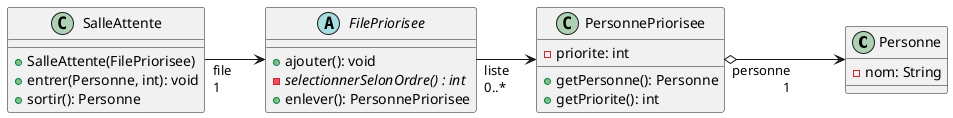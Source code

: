 @startuml

left to right direction
skinparam linetype ortho

class Personne {
    - nom: String
}

class PersonnePriorisee {
    - priorite: int
    + getPersonne(): Personne
    + getPriorite(): int
}

abstract class FilePriorisee {
    + ajouter(): void
    - {abstract} selectionnerSelonOrdre() : int
    + enlever(): PersonnePriorisee
}

class SalleAttente {
    + SalleAttente(FilePriorisee)
    + entrer(Personne, int): void
    + sortir(): Personne
}

PersonnePriorisee "personne\r1" o---> Personne
FilePriorisee "liste\l0..*" --> PersonnePriorisee
SalleAttente "file\l1" --> FilePriorisee

@enduml